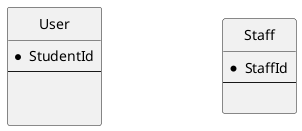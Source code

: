 @startuml

skinparam {
  Style StrictUML

  ' make the stereotypes less ugly
  ClassStereotypeFont {
    Size 10
    Style plain
  }

  ' make boxes slightly less pointy
  RoundCorner 5

  ' make everything slightly less cramped
  Padding 2

  ' vertical spacing (make room for labels)
  RankSep 100

  ' horizontal spacing (make room for labels)
  NodeSep 120
}


class "User" as user {
* StudentId
--


}

class "Staff" as staff{
* StaffId
--

}









@enduml
